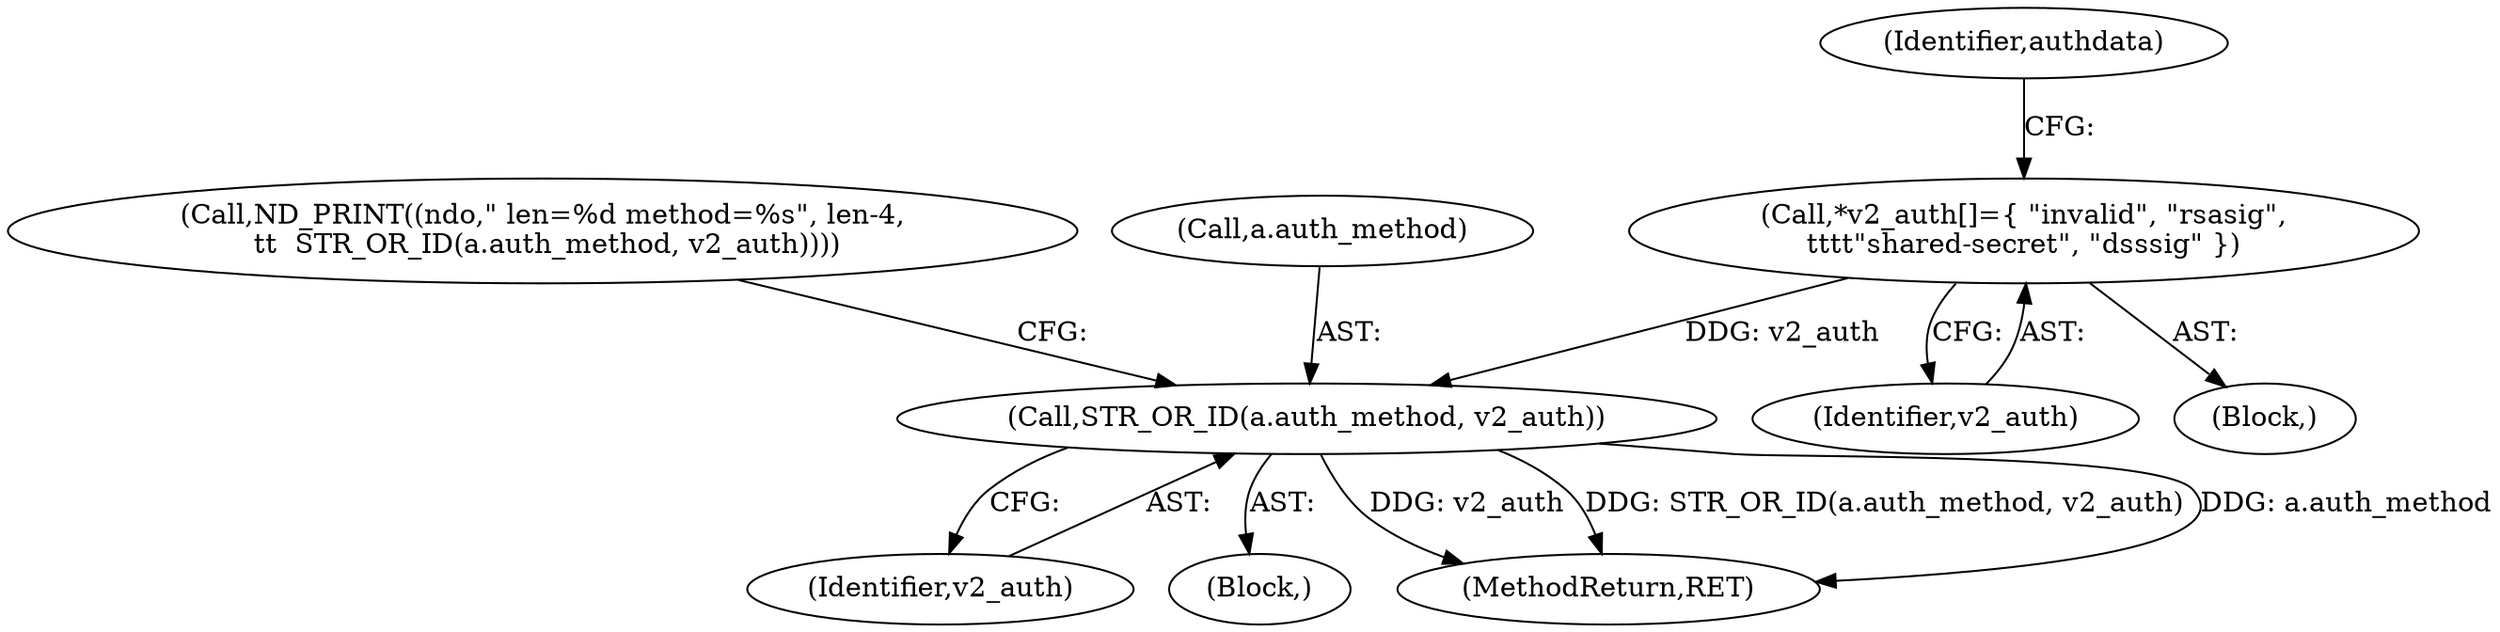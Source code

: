 digraph "0_tcpdump_c2ef693866beae071a24b45c49f9674af1df4028_1@pointer" {
"1000113" [label="(Call,*v2_auth[]={ \"invalid\", \"rsasig\",\n\t\t\t\t\"shared-secret\", \"dsssig\" })"];
"1000160" [label="(Call,STR_OR_ID(a.auth_method, v2_auth))"];
"1000151" [label="(Call,ND_PRINT((ndo,\" len=%d method=%s\", len-4,\n \t\t  STR_OR_ID(a.auth_method, v2_auth))))"];
"1000114" [label="(Identifier,v2_auth)"];
"1000161" [label="(Call,a.auth_method)"];
"1000164" [label="(Identifier,v2_auth)"];
"1000113" [label="(Call,*v2_auth[]={ \"invalid\", \"rsasig\",\n\t\t\t\t\"shared-secret\", \"dsssig\" })"];
"1000117" [label="(Identifier,authdata)"];
"1000156" [label="(Block,)"];
"1000160" [label="(Call,STR_OR_ID(a.auth_method, v2_auth))"];
"1000229" [label="(MethodReturn,RET)"];
"1000110" [label="(Block,)"];
"1000113" -> "1000110"  [label="AST: "];
"1000113" -> "1000114"  [label="CFG: "];
"1000114" -> "1000113"  [label="AST: "];
"1000117" -> "1000113"  [label="CFG: "];
"1000113" -> "1000160"  [label="DDG: v2_auth"];
"1000160" -> "1000156"  [label="AST: "];
"1000160" -> "1000164"  [label="CFG: "];
"1000161" -> "1000160"  [label="AST: "];
"1000164" -> "1000160"  [label="AST: "];
"1000151" -> "1000160"  [label="CFG: "];
"1000160" -> "1000229"  [label="DDG: v2_auth"];
"1000160" -> "1000229"  [label="DDG: STR_OR_ID(a.auth_method, v2_auth)"];
"1000160" -> "1000229"  [label="DDG: a.auth_method"];
}
